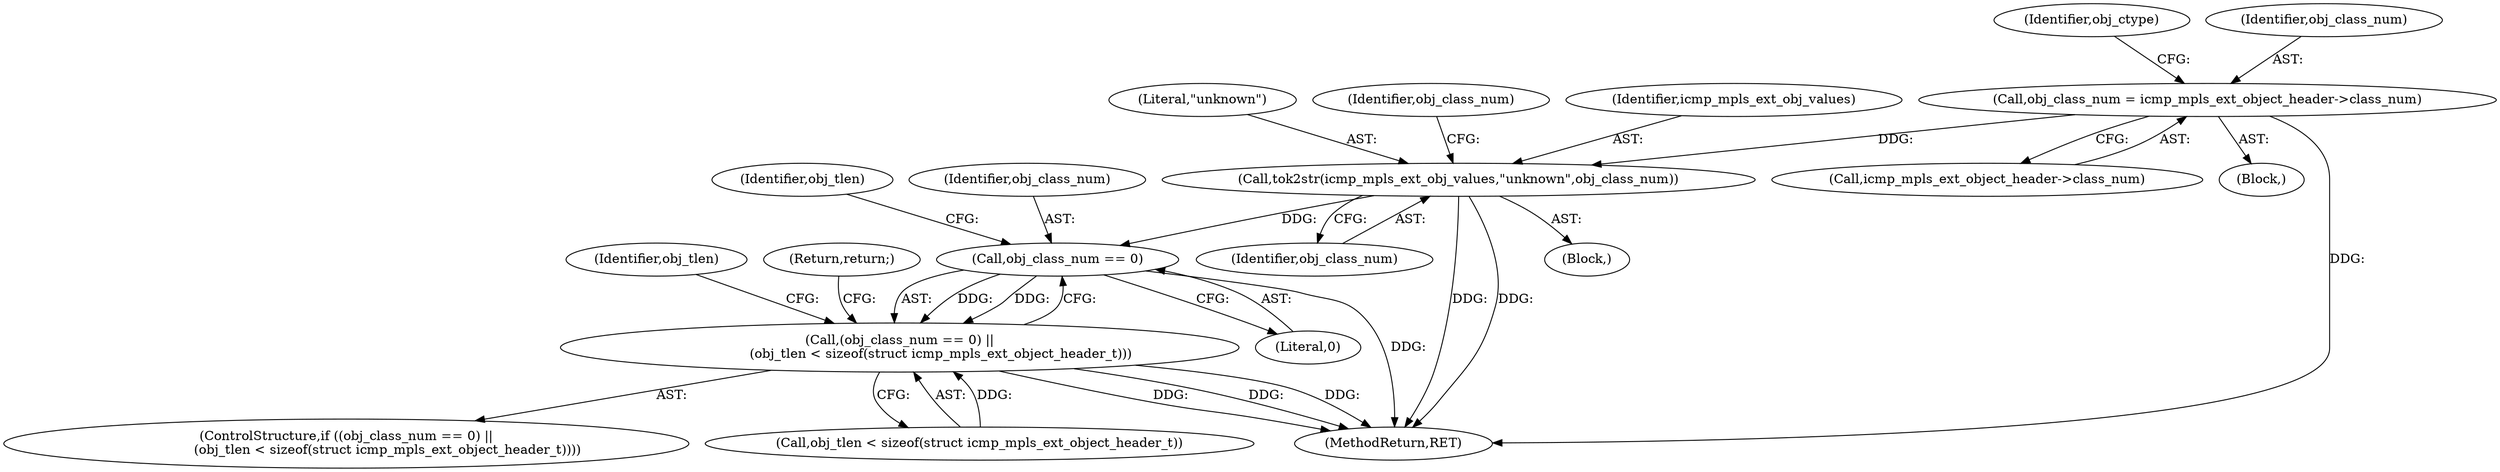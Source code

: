 digraph "0_tcpdump_2b62d1dda41590db29368ec7ba5f4faf3464765a@pointer" {
"1001139" [label="(Call,obj_class_num = icmp_mpls_ext_object_header->class_num)"];
"1001159" [label="(Call,tok2str(icmp_mpls_ext_obj_values,\"unknown\",obj_class_num))"];
"1001174" [label="(Call,obj_class_num == 0)"];
"1001173" [label="(Call,(obj_class_num == 0) ||\n                    (obj_tlen < sizeof(struct icmp_mpls_ext_object_header_t)))"];
"1001141" [label="(Call,icmp_mpls_ext_object_header->class_num)"];
"1001184" [label="(Identifier,obj_tlen)"];
"1001161" [label="(Literal,\"unknown\")"];
"1001145" [label="(Identifier,obj_ctype)"];
"1001162" [label="(Identifier,obj_class_num)"];
"1001182" [label="(Return,return;)"];
"1001159" [label="(Call,tok2str(icmp_mpls_ext_obj_values,\"unknown\",obj_class_num))"];
"1001178" [label="(Identifier,obj_tlen)"];
"1001164" [label="(Identifier,obj_class_num)"];
"1001176" [label="(Literal,0)"];
"1001175" [label="(Identifier,obj_class_num)"];
"1001124" [label="(Block,)"];
"1001173" [label="(Call,(obj_class_num == 0) ||\n                    (obj_tlen < sizeof(struct icmp_mpls_ext_object_header_t)))"];
"1001140" [label="(Identifier,obj_class_num)"];
"1001160" [label="(Identifier,icmp_mpls_ext_obj_values)"];
"1001172" [label="(ControlStructure,if ((obj_class_num == 0) ||\n                    (obj_tlen < sizeof(struct icmp_mpls_ext_object_header_t))))"];
"1001260" [label="(MethodReturn,RET)"];
"1001158" [label="(Block,)"];
"1001174" [label="(Call,obj_class_num == 0)"];
"1001139" [label="(Call,obj_class_num = icmp_mpls_ext_object_header->class_num)"];
"1001177" [label="(Call,obj_tlen < sizeof(struct icmp_mpls_ext_object_header_t))"];
"1001139" -> "1001124"  [label="AST: "];
"1001139" -> "1001141"  [label="CFG: "];
"1001140" -> "1001139"  [label="AST: "];
"1001141" -> "1001139"  [label="AST: "];
"1001145" -> "1001139"  [label="CFG: "];
"1001139" -> "1001260"  [label="DDG: "];
"1001139" -> "1001159"  [label="DDG: "];
"1001159" -> "1001158"  [label="AST: "];
"1001159" -> "1001162"  [label="CFG: "];
"1001160" -> "1001159"  [label="AST: "];
"1001161" -> "1001159"  [label="AST: "];
"1001162" -> "1001159"  [label="AST: "];
"1001164" -> "1001159"  [label="CFG: "];
"1001159" -> "1001260"  [label="DDG: "];
"1001159" -> "1001260"  [label="DDG: "];
"1001159" -> "1001174"  [label="DDG: "];
"1001174" -> "1001173"  [label="AST: "];
"1001174" -> "1001176"  [label="CFG: "];
"1001175" -> "1001174"  [label="AST: "];
"1001176" -> "1001174"  [label="AST: "];
"1001178" -> "1001174"  [label="CFG: "];
"1001173" -> "1001174"  [label="CFG: "];
"1001174" -> "1001260"  [label="DDG: "];
"1001174" -> "1001173"  [label="DDG: "];
"1001174" -> "1001173"  [label="DDG: "];
"1001173" -> "1001172"  [label="AST: "];
"1001173" -> "1001177"  [label="CFG: "];
"1001177" -> "1001173"  [label="AST: "];
"1001182" -> "1001173"  [label="CFG: "];
"1001184" -> "1001173"  [label="CFG: "];
"1001173" -> "1001260"  [label="DDG: "];
"1001173" -> "1001260"  [label="DDG: "];
"1001173" -> "1001260"  [label="DDG: "];
"1001177" -> "1001173"  [label="DDG: "];
}
